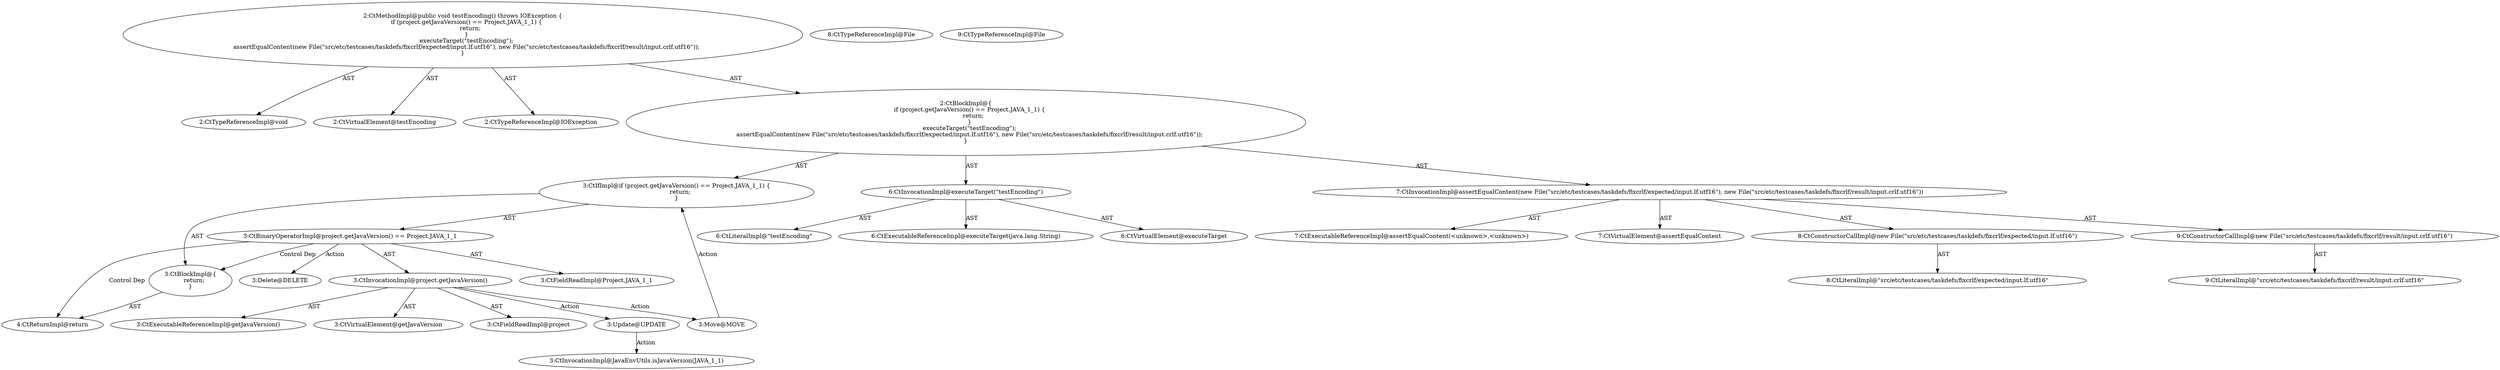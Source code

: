 digraph "testEncoding#?" {
0 [label="2:CtTypeReferenceImpl@void" shape=ellipse]
1 [label="2:CtVirtualElement@testEncoding" shape=ellipse]
2 [label="2:CtTypeReferenceImpl@IOException" shape=ellipse]
3 [label="3:CtExecutableReferenceImpl@getJavaVersion()" shape=ellipse]
4 [label="3:CtVirtualElement@getJavaVersion" shape=ellipse]
5 [label="3:CtFieldReadImpl@project" shape=ellipse]
6 [label="3:CtInvocationImpl@project.getJavaVersion()" shape=ellipse]
7 [label="3:CtFieldReadImpl@Project.JAVA_1_1" shape=ellipse]
8 [label="3:CtBinaryOperatorImpl@project.getJavaVersion() == Project.JAVA_1_1" shape=ellipse]
9 [label="4:CtReturnImpl@return" shape=ellipse]
10 [label="3:CtBlockImpl@\{
    return;
\}" shape=ellipse]
11 [label="3:CtIfImpl@if (project.getJavaVersion() == Project.JAVA_1_1) \{
    return;
\}" shape=ellipse]
12 [label="6:CtExecutableReferenceImpl@executeTarget(java.lang.String)" shape=ellipse]
13 [label="6:CtVirtualElement@executeTarget" shape=ellipse]
14 [label="6:CtLiteralImpl@\"testEncoding\"" shape=ellipse]
15 [label="6:CtInvocationImpl@executeTarget(\"testEncoding\")" shape=ellipse]
16 [label="7:CtExecutableReferenceImpl@assertEqualContent(<unknown>,<unknown>)" shape=ellipse]
17 [label="7:CtVirtualElement@assertEqualContent" shape=ellipse]
18 [label="8:CtTypeReferenceImpl@File" shape=ellipse]
19 [label="8:CtLiteralImpl@\"src/etc/testcases/taskdefs/fixcrlf/expected/input.lf.utf16\"" shape=ellipse]
20 [label="8:CtConstructorCallImpl@new File(\"src/etc/testcases/taskdefs/fixcrlf/expected/input.lf.utf16\")" shape=ellipse]
21 [label="9:CtTypeReferenceImpl@File" shape=ellipse]
22 [label="9:CtLiteralImpl@\"src/etc/testcases/taskdefs/fixcrlf/result/input.crlf.utf16\"" shape=ellipse]
23 [label="9:CtConstructorCallImpl@new File(\"src/etc/testcases/taskdefs/fixcrlf/result/input.crlf.utf16\")" shape=ellipse]
24 [label="7:CtInvocationImpl@assertEqualContent(new File(\"src/etc/testcases/taskdefs/fixcrlf/expected/input.lf.utf16\"), new File(\"src/etc/testcases/taskdefs/fixcrlf/result/input.crlf.utf16\"))" shape=ellipse]
25 [label="2:CtBlockImpl@\{
    if (project.getJavaVersion() == Project.JAVA_1_1) \{
        return;
    \}
    executeTarget(\"testEncoding\");
    assertEqualContent(new File(\"src/etc/testcases/taskdefs/fixcrlf/expected/input.lf.utf16\"), new File(\"src/etc/testcases/taskdefs/fixcrlf/result/input.crlf.utf16\"));
\}" shape=ellipse]
26 [label="2:CtMethodImpl@public void testEncoding() throws IOException \{
    if (project.getJavaVersion() == Project.JAVA_1_1) \{
        return;
    \}
    executeTarget(\"testEncoding\");
    assertEqualContent(new File(\"src/etc/testcases/taskdefs/fixcrlf/expected/input.lf.utf16\"), new File(\"src/etc/testcases/taskdefs/fixcrlf/result/input.crlf.utf16\"));
\}" shape=ellipse]
27 [label="3:Update@UPDATE" shape=ellipse]
28 [label="3:CtInvocationImpl@JavaEnvUtils.isJavaVersion(JAVA_1_1)" shape=ellipse]
29 [label="3:Delete@DELETE" shape=ellipse]
30 [label="3:Move@MOVE" shape=ellipse]
6 -> 4 [label="AST"];
6 -> 5 [label="AST"];
6 -> 3 [label="AST"];
6 -> 27 [label="Action"];
6 -> 30 [label="Action"];
8 -> 6 [label="AST"];
8 -> 7 [label="AST"];
8 -> 10 [label="Control Dep"];
8 -> 9 [label="Control Dep"];
8 -> 29 [label="Action"];
10 -> 9 [label="AST"];
11 -> 8 [label="AST"];
11 -> 10 [label="AST"];
15 -> 13 [label="AST"];
15 -> 12 [label="AST"];
15 -> 14 [label="AST"];
20 -> 19 [label="AST"];
23 -> 22 [label="AST"];
24 -> 17 [label="AST"];
24 -> 16 [label="AST"];
24 -> 20 [label="AST"];
24 -> 23 [label="AST"];
25 -> 11 [label="AST"];
25 -> 15 [label="AST"];
25 -> 24 [label="AST"];
26 -> 1 [label="AST"];
26 -> 0 [label="AST"];
26 -> 2 [label="AST"];
26 -> 25 [label="AST"];
27 -> 28 [label="Action"];
30 -> 11 [label="Action"];
}